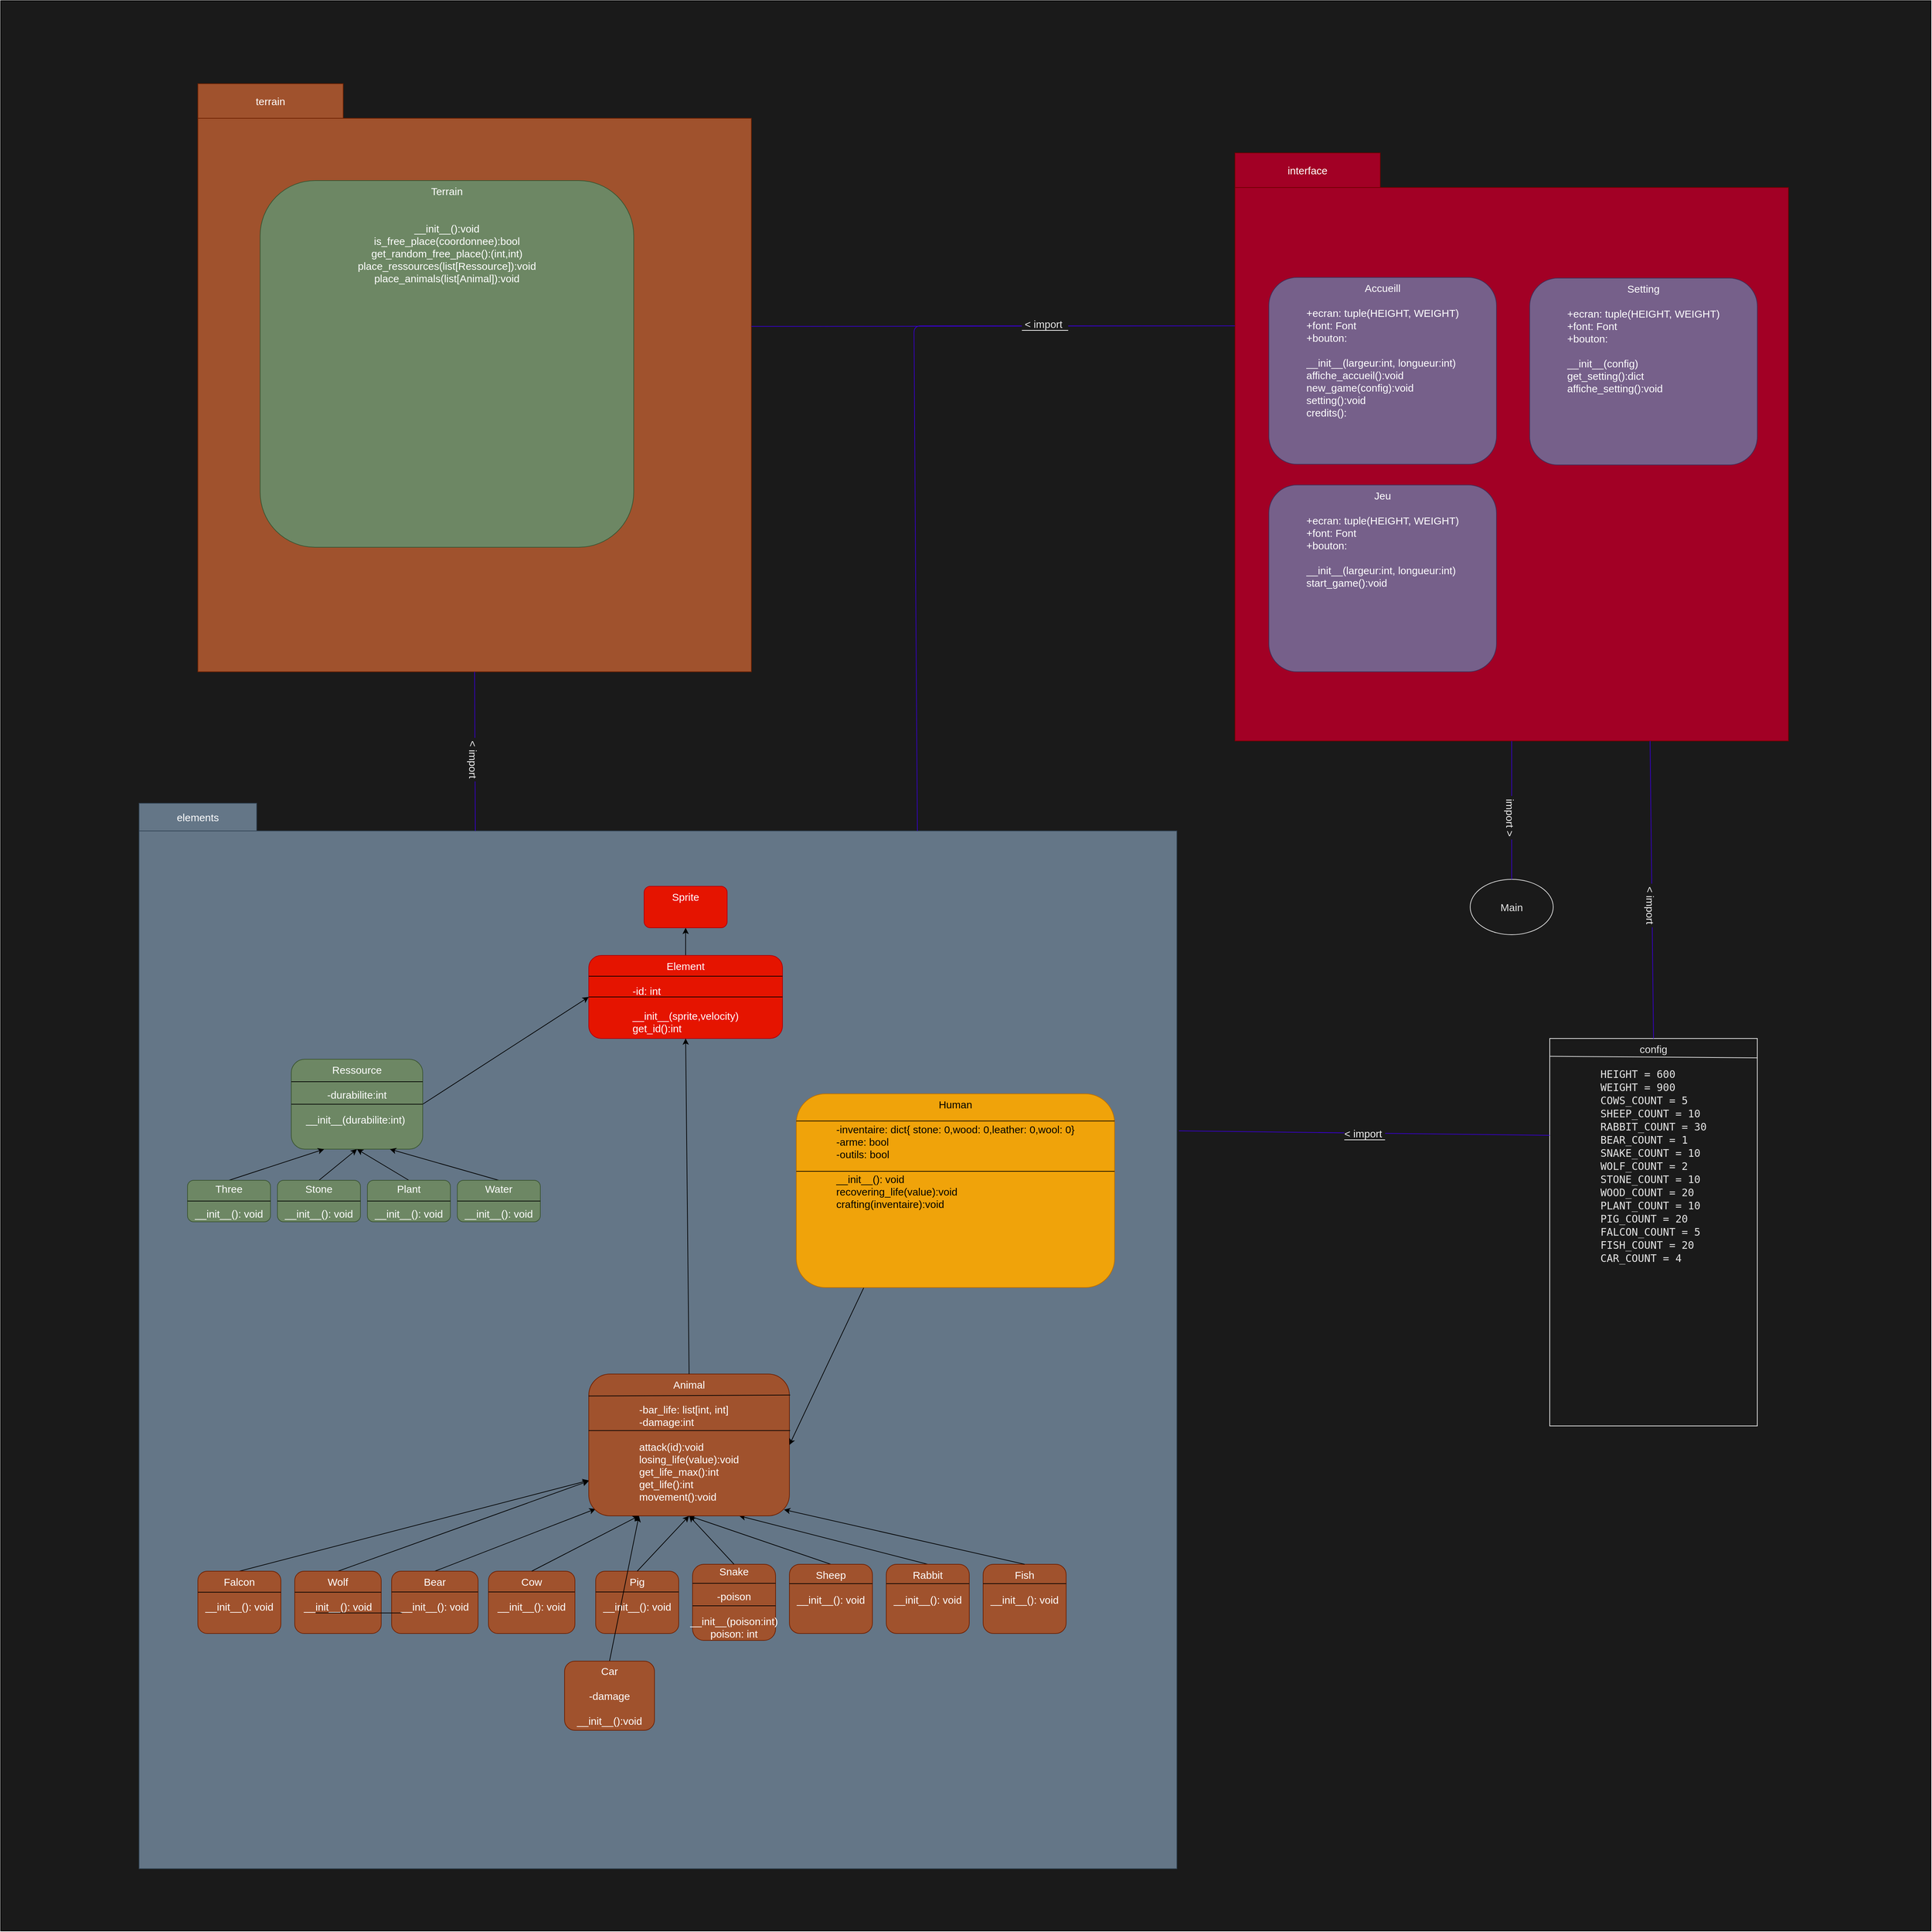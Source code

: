 <mxfile>
    <diagram id="VOS-tVAvLOS94y7pvhUZ" name="Page-1">
        <mxGraphModel dx="1926" dy="2055" grid="1" gridSize="10" guides="1" tooltips="1" connect="1" arrows="1" fold="1" page="1" pageScale="1" pageWidth="827" pageHeight="1169" math="0" shadow="0">
            <root>
                <mxCell id="0"/>
                <mxCell id="1" parent="0"/>
                <mxCell id="93" value="" style="whiteSpace=wrap;html=1;aspect=fixed;fillStyle=solid;fillColor=#1A1A1A;" parent="1" vertex="1">
                    <mxGeometry x="-590" y="-1120" width="2790" height="2790" as="geometry"/>
                </mxCell>
                <mxCell id="7" value="&lt;p style=&quot;line-height: 120%; font-size: 15px;&quot;&gt;&lt;br style=&quot;font-size: 15px;&quot;&gt;&lt;/p&gt;" style="whiteSpace=wrap;html=1;aspect=fixed;align=left;horizontal=1;verticalAlign=top;fontSize=15;fillColor=#647687;fontColor=#ffffff;strokeColor=#314354;" parent="1" vertex="1">
                    <mxGeometry x="-390" y="80" width="1500" height="1500" as="geometry"/>
                </mxCell>
                <mxCell id="37" style="edgeStyle=none;html=1;exitX=0.5;exitY=0;exitDx=0;exitDy=0;entryX=0.5;entryY=1;entryDx=0;entryDy=0;fontSize=15;" parent="1" source="3" target="36" edge="1">
                    <mxGeometry relative="1" as="geometry"/>
                </mxCell>
                <mxCell id="3" value="Element&lt;br style=&quot;font-size: 15px;&quot;&gt;&lt;br style=&quot;font-size: 15px;&quot;&gt;&lt;div style=&quot;text-align: left; font-size: 15px;&quot;&gt;&lt;span style=&quot;background-color: initial; font-size: 15px;&quot;&gt;-id: int&lt;/span&gt;&lt;/div&gt;&lt;div style=&quot;text-align: left; font-size: 15px;&quot;&gt;&lt;span style=&quot;background-color: initial; font-size: 15px;&quot;&gt;&lt;br style=&quot;font-size: 15px;&quot;&gt;&lt;/span&gt;&lt;/div&gt;&lt;div style=&quot;text-align: left; font-size: 15px;&quot;&gt;&lt;span style=&quot;background-color: initial; font-size: 15px;&quot;&gt;__init__(sprite,velocity)&lt;/span&gt;&lt;/div&gt;&lt;div style=&quot;text-align: left; font-size: 15px;&quot;&gt;&lt;span style=&quot;background-color: initial; font-size: 15px;&quot;&gt;get_id():int&lt;/span&gt;&lt;/div&gt;" style="rounded=1;whiteSpace=wrap;html=1;verticalAlign=top;fontSize=15;fillColor=#e51400;fontColor=#ffffff;strokeColor=#B20000;" parent="1" vertex="1">
                    <mxGeometry x="260" y="260" width="280" height="120" as="geometry"/>
                </mxCell>
                <mxCell id="24" style="edgeStyle=none;html=1;exitX=0.5;exitY=0;exitDx=0;exitDy=0;entryX=0;entryY=0.75;entryDx=0;entryDy=0;fontSize=15;" parent="1" source="21" target="5" edge="1">
                    <mxGeometry relative="1" as="geometry"/>
                </mxCell>
                <mxCell id="25" style="edgeStyle=none;html=1;exitX=0.5;exitY=0;exitDx=0;exitDy=0;fontSize=15;" parent="1" source="22" target="5" edge="1">
                    <mxGeometry relative="1" as="geometry"/>
                </mxCell>
                <mxCell id="26" style="edgeStyle=none;html=1;exitX=0.5;exitY=0;exitDx=0;exitDy=0;fontSize=15;entryX=0.034;entryY=0.951;entryDx=0;entryDy=0;entryPerimeter=0;" parent="1" source="23" target="5" edge="1">
                    <mxGeometry relative="1" as="geometry">
                        <mxPoint x="200" y="1040" as="targetPoint"/>
                    </mxGeometry>
                </mxCell>
                <mxCell id="28" style="edgeStyle=none;html=1;exitX=0.5;exitY=0;exitDx=0;exitDy=0;entryX=0.5;entryY=1;entryDx=0;entryDy=0;fontSize=15;" parent="1" source="18" target="5" edge="1">
                    <mxGeometry relative="1" as="geometry"/>
                </mxCell>
                <mxCell id="29" style="edgeStyle=none;html=1;exitX=0.5;exitY=0;exitDx=0;exitDy=0;entryX=0.75;entryY=1;entryDx=0;entryDy=0;fontSize=15;" parent="1" source="19" target="5" edge="1">
                    <mxGeometry relative="1" as="geometry"/>
                </mxCell>
                <mxCell id="5" value="Animal&lt;br style=&quot;font-size: 15px;&quot;&gt;&lt;br style=&quot;font-size: 15px;&quot;&gt;&lt;div style=&quot;text-align: left; font-size: 15px;&quot;&gt;&lt;span style=&quot;background-color: initial; font-size: 15px;&quot;&gt;-bar_life: list[int, int]&lt;/span&gt;&lt;/div&gt;&lt;div style=&quot;text-align: left; font-size: 15px;&quot;&gt;-damage:int&lt;/div&gt;&lt;div style=&quot;text-align: left; font-size: 15px;&quot;&gt;&lt;br style=&quot;font-size: 15px;&quot;&gt;&lt;/div&gt;&lt;div style=&quot;text-align: left; font-size: 15px;&quot;&gt;attack(id):void&lt;/div&gt;&lt;div style=&quot;text-align: left; font-size: 15px;&quot;&gt;losing_life(value):void&lt;br style=&quot;font-size: 15px;&quot;&gt;&lt;/div&gt;&lt;div style=&quot;text-align: left; font-size: 15px;&quot;&gt;&lt;div style=&quot;font-size: 15px;&quot;&gt;&lt;span style=&quot;background-color: initial; font-size: 15px;&quot;&gt;get_life_max():int&lt;/span&gt;&lt;/div&gt;&lt;div style=&quot;font-size: 15px;&quot;&gt;&lt;span style=&quot;background-color: initial; font-size: 15px;&quot;&gt;get_life():int&lt;/span&gt;&lt;/div&gt;&lt;div style=&quot;font-size: 15px;&quot;&gt;movement():void&lt;/div&gt;&lt;/div&gt;" style="rounded=1;whiteSpace=wrap;html=1;verticalAlign=top;align=center;fontSize=15;fillColor=#a0522d;fontColor=#ffffff;strokeColor=#6D1F00;" parent="1" vertex="1">
                    <mxGeometry x="260" y="865" width="290" height="205" as="geometry"/>
                </mxCell>
                <mxCell id="6" value="" style="endArrow=classic;html=1;entryX=0.5;entryY=1;entryDx=0;entryDy=0;exitX=0.5;exitY=0;exitDx=0;exitDy=0;fontSize=15;" parent="1" source="5" target="3" edge="1">
                    <mxGeometry width="50" height="50" relative="1" as="geometry">
                        <mxPoint x="270" y="530" as="sourcePoint"/>
                        <mxPoint x="220" y="580" as="targetPoint"/>
                    </mxGeometry>
                </mxCell>
                <mxCell id="8" value="Cow&lt;br style=&quot;font-size: 15px;&quot;&gt;&lt;br style=&quot;font-size: 15px;&quot;&gt;__init__(): void" style="rounded=1;whiteSpace=wrap;html=1;fontSize=15;fillColor=#a0522d;fontColor=#ffffff;strokeColor=#6D1F00;verticalAlign=top;" parent="1" vertex="1">
                    <mxGeometry x="115" y="1150" width="125" height="90" as="geometry"/>
                </mxCell>
                <mxCell id="9" value="" style="endArrow=classic;html=1;entryX=0.25;entryY=1;entryDx=0;entryDy=0;exitX=0.5;exitY=0;exitDx=0;exitDy=0;fontSize=15;" parent="1" source="8" target="5" edge="1">
                    <mxGeometry width="50" height="50" relative="1" as="geometry">
                        <mxPoint x="190.0" y="1140" as="sourcePoint"/>
                        <mxPoint x="820" y="1240" as="targetPoint"/>
                    </mxGeometry>
                </mxCell>
                <mxCell id="10" value="Pig&lt;br style=&quot;font-size: 15px;&quot;&gt;&lt;br style=&quot;font-size: 15px;&quot;&gt;__init__(): void" style="rounded=1;whiteSpace=wrap;html=1;fontSize=15;fillColor=#a0522d;fontColor=#ffffff;strokeColor=#6D1F00;verticalAlign=top;" parent="1" vertex="1">
                    <mxGeometry x="270" y="1150" width="120" height="90" as="geometry"/>
                </mxCell>
                <mxCell id="11" value="" style="endArrow=classic;html=1;entryX=0.5;entryY=1;entryDx=0;entryDy=0;exitX=0.5;exitY=0;exitDx=0;exitDy=0;fontSize=15;" parent="1" source="10" target="5" edge="1">
                    <mxGeometry width="50" height="50" relative="1" as="geometry">
                        <mxPoint x="510" y="1090" as="sourcePoint"/>
                        <mxPoint x="460" y="1140" as="targetPoint"/>
                    </mxGeometry>
                </mxCell>
                <mxCell id="12" value="Snake&lt;br style=&quot;font-size: 15px;&quot;&gt;&lt;br style=&quot;font-size: 15px;&quot;&gt;-poison&lt;br style=&quot;font-size: 15px;&quot;&gt;&lt;br style=&quot;font-size: 15px;&quot;&gt;__init__(poison:int)&lt;br style=&quot;font-size: 15px;&quot;&gt;poison: int" style="rounded=1;whiteSpace=wrap;html=1;fontSize=15;fillColor=#a0522d;fontColor=#ffffff;strokeColor=#6D1F00;" parent="1" vertex="1">
                    <mxGeometry x="410" y="1140" width="120" height="110" as="geometry"/>
                </mxCell>
                <mxCell id="13" value="" style="endArrow=classic;html=1;entryX=0.5;entryY=1;entryDx=0;entryDy=0;exitX=0.5;exitY=0;exitDx=0;exitDy=0;fontSize=15;" parent="1" source="12" target="5" edge="1">
                    <mxGeometry width="50" height="50" relative="1" as="geometry">
                        <mxPoint x="510" y="1090" as="sourcePoint"/>
                        <mxPoint x="460" y="1140" as="targetPoint"/>
                    </mxGeometry>
                </mxCell>
                <mxCell id="14" value="&lt;font color=&quot;#e6e6e6&quot; style=&quot;font-size: 15px;&quot;&gt;Main&lt;/font&gt;" style="ellipse;whiteSpace=wrap;html=1;fillStyle=solid;fillColor=#1A1A1A;fontSize=15;strokeColor=#E6E6E6;" parent="1" vertex="1">
                    <mxGeometry x="1534" y="150" width="120" height="80" as="geometry"/>
                </mxCell>
                <mxCell id="16" value="elements" style="rounded=0;whiteSpace=wrap;html=1;container=1;fontSize=15;fillColor=#647687;fontColor=#ffffff;strokeColor=#314354;" parent="1" vertex="1">
                    <mxGeometry x="-390" y="40" width="170" height="40" as="geometry">
                        <mxRectangle x="-390" y="40" width="100" height="30" as="alternateBounds"/>
                    </mxGeometry>
                </mxCell>
                <mxCell id="18" value="Sheep&lt;br style=&quot;font-size: 15px;&quot;&gt;&lt;br style=&quot;font-size: 15px;&quot;&gt;__init__(): void" style="rounded=1;whiteSpace=wrap;html=1;fontSize=15;fillColor=#a0522d;fontColor=#ffffff;strokeColor=#6D1F00;verticalAlign=top;" parent="1" vertex="1">
                    <mxGeometry x="550" y="1140" width="120" height="100" as="geometry"/>
                </mxCell>
                <mxCell id="19" value="Rabbit&lt;br style=&quot;font-size: 15px;&quot;&gt;&lt;br style=&quot;font-size: 15px;&quot;&gt;__init__(): void" style="rounded=1;whiteSpace=wrap;html=1;fontSize=15;fillColor=#a0522d;fontColor=#ffffff;strokeColor=#6D1F00;verticalAlign=top;" parent="1" vertex="1">
                    <mxGeometry x="690" y="1140" width="120" height="100" as="geometry"/>
                </mxCell>
                <mxCell id="20" value="Fish&lt;br style=&quot;font-size: 15px;&quot;&gt;&lt;br style=&quot;font-size: 15px;&quot;&gt;__init__(): void" style="rounded=1;whiteSpace=wrap;html=1;fontSize=15;fillColor=#a0522d;fontColor=#ffffff;strokeColor=#6D1F00;verticalAlign=top;" parent="1" vertex="1">
                    <mxGeometry x="830" y="1140" width="120" height="100" as="geometry"/>
                </mxCell>
                <mxCell id="21" value="Falcon&lt;br style=&quot;font-size: 15px;&quot;&gt;&lt;br style=&quot;font-size: 15px;&quot;&gt;__init__(): void" style="rounded=1;whiteSpace=wrap;html=1;verticalAlign=top;fontSize=15;fillColor=#a0522d;fontColor=#ffffff;strokeColor=#6D1F00;" parent="1" vertex="1">
                    <mxGeometry x="-305" y="1150" width="120" height="90" as="geometry"/>
                </mxCell>
                <mxCell id="22" value="Wolf&lt;br style=&quot;font-size: 15px;&quot;&gt;&lt;br style=&quot;font-size: 15px;&quot;&gt;__init__(): void" style="rounded=1;whiteSpace=wrap;html=1;verticalAlign=top;fontSize=15;fillColor=#a0522d;fontColor=#ffffff;strokeColor=#6D1F00;" parent="1" vertex="1">
                    <mxGeometry x="-165" y="1150" width="125" height="90" as="geometry"/>
                </mxCell>
                <mxCell id="23" value="Bear&lt;br style=&quot;font-size: 15px;&quot;&gt;&lt;br style=&quot;font-size: 15px;&quot;&gt;__init__(): void" style="rounded=1;whiteSpace=wrap;html=1;fontSize=15;fillColor=#a0522d;fontColor=#ffffff;strokeColor=#6D1F00;verticalAlign=top;" parent="1" vertex="1">
                    <mxGeometry x="-25" y="1150" width="125" height="90" as="geometry"/>
                </mxCell>
                <mxCell id="32" style="edgeStyle=none;html=1;exitX=0.5;exitY=0;exitDx=0;exitDy=0;entryX=1;entryY=0.5;entryDx=0;entryDy=0;fontSize=15;" parent="1" source="27" target="5" edge="1">
                    <mxGeometry relative="1" as="geometry"/>
                </mxCell>
                <mxCell id="27" value="Human&lt;br style=&quot;font-size: 15px;&quot;&gt;&lt;br style=&quot;font-size: 15px;&quot;&gt;&lt;div style=&quot;font-size: 15px;&quot;&gt;&lt;span style=&quot;background-color: initial; font-size: 15px;&quot;&gt;-inventaire: dict{ stone: 0,wood: 0,leather: 0,wool: 0}&lt;/span&gt;&lt;br style=&quot;font-size: 15px;&quot;&gt;&lt;/div&gt;&lt;div style=&quot;text-align: left; font-size: 15px;&quot;&gt;&lt;span style=&quot;background-color: initial; font-size: 15px;&quot;&gt;-arme: bool&lt;/span&gt;&lt;/div&gt;&lt;div style=&quot;text-align: left; font-size: 15px;&quot;&gt;&lt;span style=&quot;background-color: initial; font-size: 15px;&quot;&gt;-outils: bool&lt;/span&gt;&lt;/div&gt;&lt;div style=&quot;text-align: left; font-size: 15px;&quot;&gt;&lt;br style=&quot;font-size: 15px;&quot;&gt;&lt;/div&gt;&lt;div style=&quot;text-align: left; font-size: 15px;&quot;&gt;&lt;span style=&quot;background-color: initial; font-size: 15px;&quot;&gt;__init__(): void&lt;/span&gt;&lt;/div&gt;&lt;div style=&quot;text-align: left; font-size: 15px;&quot;&gt;recovering_life(value):void&lt;/div&gt;&lt;div style=&quot;text-align: left; font-size: 15px;&quot;&gt;&lt;span style=&quot;background-color: initial; font-size: 15px;&quot;&gt;crafting(inventaire):void&lt;/span&gt;&lt;/div&gt;&lt;div style=&quot;font-size: 15px;&quot;&gt;&lt;span style=&quot;background-color: initial; font-size: 15px;&quot;&gt;&lt;br style=&quot;font-size: 15px;&quot;&gt;&lt;/span&gt;&lt;/div&gt;" style="rounded=1;whiteSpace=wrap;html=1;verticalAlign=top;points=[[0,0,0,0,0],[0,0.14,0,0,0],[0,0.4,0,0,0],[0,0.75,0,0,0],[0,1,0,0,0],[0.25,0,0,0,0],[0.25,1,0,0,0],[0.5,0,0,0,0],[0.5,1,0,0,0],[0.75,0,0,0,0],[0.75,1,0,0,0],[1,0,0,0,0],[1,0.14,0,0,0],[1,0.4,0,0,0],[1,0.75,0,0,0],[1,1,0,0,0]];fontSize=15;align=center;fillColor=#f0a30a;strokeColor=#BD7000;fontColor=#000000;" parent="1" vertex="1">
                    <mxGeometry x="560" y="460" width="460" height="280" as="geometry"/>
                </mxCell>
                <mxCell id="30" value="" style="endArrow=classic;html=1;entryX=0.973;entryY=0.956;entryDx=0;entryDy=0;exitX=0.5;exitY=0;exitDx=0;exitDy=0;fontSize=15;entryPerimeter=0;" parent="1" source="20" target="5" edge="1">
                    <mxGeometry width="50" height="50" relative="1" as="geometry">
                        <mxPoint x="580" y="1090" as="sourcePoint"/>
                        <mxPoint x="530" y="1140" as="targetPoint"/>
                    </mxGeometry>
                </mxCell>
                <mxCell id="47" style="edgeStyle=none;html=1;exitX=1;exitY=0.5;exitDx=0;exitDy=0;entryX=0;entryY=0.5;entryDx=0;entryDy=0;fontSize=15;" parent="1" source="34" target="3" edge="1">
                    <mxGeometry relative="1" as="geometry">
                        <mxPoint x="255" y="410" as="targetPoint"/>
                    </mxGeometry>
                </mxCell>
                <mxCell id="34" value="Ressource&lt;br style=&quot;font-size: 15px;&quot;&gt;&lt;br style=&quot;font-size: 15px;&quot;&gt;-durabilite:int&lt;br style=&quot;font-size: 15px;&quot;&gt;&lt;br style=&quot;font-size: 15px;&quot;&gt;__init__(durabilite:int)&amp;nbsp;" style="rounded=1;whiteSpace=wrap;html=1;verticalAlign=top;fontSize=15;fillColor=#6d8764;fontColor=#ffffff;strokeColor=#3A5431;" parent="1" vertex="1">
                    <mxGeometry x="-170" y="410" width="190" height="130" as="geometry"/>
                </mxCell>
                <mxCell id="35" value="" style="endArrow=none;html=1;exitX=0.001;exitY=0.337;exitDx=0;exitDy=0;fontSize=15;entryX=1.001;entryY=0.337;entryDx=0;entryDy=0;entryPerimeter=0;exitPerimeter=0;" parent="1" source="21" target="21" edge="1">
                    <mxGeometry width="50" height="50" relative="1" as="geometry">
                        <mxPoint x="355" y="760" as="sourcePoint"/>
                        <mxPoint x="-180" y="1180" as="targetPoint"/>
                    </mxGeometry>
                </mxCell>
                <mxCell id="36" value="Sprite" style="rounded=1;whiteSpace=wrap;html=1;verticalAlign=top;fontSize=15;fillColor=#e51400;fontColor=#ffffff;strokeColor=#B20000;" parent="1" vertex="1">
                    <mxGeometry x="340" y="160" width="120" height="60" as="geometry"/>
                </mxCell>
                <mxCell id="39" style="edgeStyle=none;html=1;exitX=0.5;exitY=0;exitDx=0;exitDy=0;entryX=0.25;entryY=1;entryDx=0;entryDy=0;fontSize=15;" parent="1" source="38" target="34" edge="1">
                    <mxGeometry relative="1" as="geometry"/>
                </mxCell>
                <mxCell id="38" value="Three&lt;br style=&quot;font-size: 15px;&quot;&gt;&lt;br style=&quot;font-size: 15px;&quot;&gt;__init__(): void" style="rounded=1;whiteSpace=wrap;html=1;fontSize=15;fillColor=#6d8764;fontColor=#ffffff;strokeColor=#3A5431;" parent="1" vertex="1">
                    <mxGeometry x="-320" y="585" width="120" height="60" as="geometry"/>
                </mxCell>
                <mxCell id="44" style="edgeStyle=none;html=1;exitX=0.5;exitY=0;exitDx=0;exitDy=0;entryX=0.5;entryY=1;entryDx=0;entryDy=0;fontSize=15;" parent="1" source="40" target="34" edge="1">
                    <mxGeometry relative="1" as="geometry"/>
                </mxCell>
                <mxCell id="40" value="Stone&lt;br style=&quot;font-size: 15px;&quot;&gt;&lt;br style=&quot;font-size: 15px;&quot;&gt;__init__(): void" style="rounded=1;whiteSpace=wrap;html=1;fontSize=15;fillColor=#6d8764;fontColor=#ffffff;strokeColor=#3A5431;" parent="1" vertex="1">
                    <mxGeometry x="-190" y="585" width="120" height="60" as="geometry"/>
                </mxCell>
                <mxCell id="45" style="edgeStyle=none;html=1;exitX=0.5;exitY=0;exitDx=0;exitDy=0;entryX=0.5;entryY=1;entryDx=0;entryDy=0;fontSize=15;" parent="1" source="41" target="34" edge="1">
                    <mxGeometry relative="1" as="geometry"/>
                </mxCell>
                <mxCell id="41" value="Plant&lt;br style=&quot;font-size: 15px;&quot;&gt;&lt;br style=&quot;font-size: 15px;&quot;&gt;__init__(): void" style="rounded=1;whiteSpace=wrap;html=1;fontSize=15;fillColor=#6d8764;fontColor=#ffffff;strokeColor=#3A5431;" parent="1" vertex="1">
                    <mxGeometry x="-60" y="585" width="120" height="60" as="geometry"/>
                </mxCell>
                <mxCell id="46" style="edgeStyle=none;html=1;exitX=0.5;exitY=0;exitDx=0;exitDy=0;entryX=0.75;entryY=1;entryDx=0;entryDy=0;fontSize=15;" parent="1" source="42" target="34" edge="1">
                    <mxGeometry relative="1" as="geometry"/>
                </mxCell>
                <mxCell id="42" value="Water&lt;br style=&quot;font-size: 15px;&quot;&gt;&lt;br style=&quot;font-size: 15px;&quot;&gt;__init__(): void" style="rounded=1;whiteSpace=wrap;html=1;fontSize=15;fillColor=#6d8764;fontColor=#ffffff;strokeColor=#3A5431;" parent="1" vertex="1">
                    <mxGeometry x="70" y="585" width="120" height="60" as="geometry"/>
                </mxCell>
                <mxCell id="48" value="" style="endArrow=none;html=1;entryX=0;entryY=0.5;entryDx=0;entryDy=0;exitX=1;exitY=0.5;exitDx=0;exitDy=0;fontSize=15;" parent="1" source="38" target="38" edge="1">
                    <mxGeometry width="50" height="50" relative="1" as="geometry">
                        <mxPoint x="-60" y="605" as="sourcePoint"/>
                        <mxPoint x="-10" y="555" as="targetPoint"/>
                    </mxGeometry>
                </mxCell>
                <mxCell id="49" value="" style="endArrow=none;html=1;entryX=0;entryY=0.5;entryDx=0;entryDy=0;exitX=1;exitY=0.5;exitDx=0;exitDy=0;fontSize=15;" parent="1" source="40" target="40" edge="1">
                    <mxGeometry width="50" height="50" relative="1" as="geometry">
                        <mxPoint x="-60" y="605" as="sourcePoint"/>
                        <mxPoint x="-10" y="555" as="targetPoint"/>
                    </mxGeometry>
                </mxCell>
                <mxCell id="50" value="" style="endArrow=none;html=1;exitX=1;exitY=0.5;exitDx=0;exitDy=0;entryX=0;entryY=0.5;entryDx=0;entryDy=0;fontSize=15;" parent="1" source="41" target="41" edge="1">
                    <mxGeometry width="50" height="50" relative="1" as="geometry">
                        <mxPoint x="-60" y="605" as="sourcePoint"/>
                        <mxPoint x="-10" y="555" as="targetPoint"/>
                    </mxGeometry>
                </mxCell>
                <mxCell id="51" value="" style="endArrow=none;html=1;entryX=0;entryY=0.5;entryDx=0;entryDy=0;exitX=1;exitY=0.5;exitDx=0;exitDy=0;fontSize=15;" parent="1" source="42" target="42" edge="1">
                    <mxGeometry width="50" height="50" relative="1" as="geometry">
                        <mxPoint x="-60" y="605" as="sourcePoint"/>
                        <mxPoint x="-10" y="555" as="targetPoint"/>
                    </mxGeometry>
                </mxCell>
                <mxCell id="52" value="" style="endArrow=none;html=1;entryX=0;entryY=0.25;entryDx=0;entryDy=0;exitX=1;exitY=0.25;exitDx=0;exitDy=0;verticalAlign=top;fontSize=15;" parent="1" source="34" target="34" edge="1">
                    <mxGeometry width="50" height="50" relative="1" as="geometry">
                        <mxPoint x="35" y="655" as="sourcePoint"/>
                        <mxPoint x="85" y="605" as="targetPoint"/>
                    </mxGeometry>
                </mxCell>
                <mxCell id="54" value="" style="endArrow=none;html=1;entryX=0;entryY=0.5;entryDx=0;entryDy=0;exitX=1;exitY=0.5;exitDx=0;exitDy=0;fontSize=15;" parent="1" source="34" target="34" edge="1">
                    <mxGeometry width="50" height="50" relative="1" as="geometry">
                        <mxPoint x="45" y="655" as="sourcePoint"/>
                        <mxPoint x="95" y="605" as="targetPoint"/>
                    </mxGeometry>
                </mxCell>
                <mxCell id="56" value="" style="endArrow=none;html=1;exitX=0;exitY=0.25;exitDx=0;exitDy=0;entryX=1;entryY=0.25;entryDx=0;entryDy=0;fontSize=15;" parent="1" source="12" target="12" edge="1">
                    <mxGeometry width="50" height="50" relative="1" as="geometry">
                        <mxPoint x="550" y="1000" as="sourcePoint"/>
                        <mxPoint x="600" y="950" as="targetPoint"/>
                    </mxGeometry>
                </mxCell>
                <mxCell id="57" value="" style="endArrow=none;html=1;exitX=-0.001;exitY=0.155;exitDx=0;exitDy=0;entryX=1.004;entryY=0.148;entryDx=0;entryDy=0;fontSize=15;exitPerimeter=0;entryPerimeter=0;" parent="1" source="5" target="5" edge="1">
                    <mxGeometry width="50" height="50" relative="1" as="geometry">
                        <mxPoint x="550" y="1000" as="sourcePoint"/>
                        <mxPoint x="600" y="950" as="targetPoint"/>
                    </mxGeometry>
                </mxCell>
                <mxCell id="58" value="" style="endArrow=none;html=1;entryX=0;entryY=0.25;entryDx=0;entryDy=0;exitX=1;exitY=0.25;exitDx=0;exitDy=0;fontSize=15;" parent="1" source="3" target="3" edge="1">
                    <mxGeometry width="50" height="50" relative="1" as="geometry">
                        <mxPoint x="470" y="370" as="sourcePoint"/>
                        <mxPoint x="520" y="320" as="targetPoint"/>
                    </mxGeometry>
                </mxCell>
                <mxCell id="59" value="" style="endArrow=none;html=1;exitX=0;exitY=0.14;exitDx=0;exitDy=0;entryX=1;entryY=0.14;entryDx=0;entryDy=0;entryPerimeter=0;exitPerimeter=0;fontSize=15;" parent="1" source="27" target="27" edge="1">
                    <mxGeometry width="50" height="50" relative="1" as="geometry">
                        <mxPoint x="1130" y="870" as="sourcePoint"/>
                        <mxPoint x="1180" y="820" as="targetPoint"/>
                    </mxGeometry>
                </mxCell>
                <mxCell id="60" value="" style="endArrow=none;html=1;entryX=1;entryY=0.4;entryDx=0;entryDy=0;exitX=0;exitY=0.4;exitDx=0;exitDy=0;entryPerimeter=0;exitPerimeter=0;fontSize=15;" parent="1" source="27" target="27" edge="1">
                    <mxGeometry width="50" height="50" relative="1" as="geometry">
                        <mxPoint x="1130" y="870" as="sourcePoint"/>
                        <mxPoint x="1180" y="820" as="targetPoint"/>
                    </mxGeometry>
                </mxCell>
                <mxCell id="61" value="" style="endArrow=none;html=1;entryX=-0.001;entryY=0.399;entryDx=0;entryDy=0;exitX=1.004;exitY=0.399;exitDx=0;exitDy=0;fontSize=15;entryPerimeter=0;exitPerimeter=0;" parent="1" source="5" target="5" edge="1">
                    <mxGeometry width="50" height="50" relative="1" as="geometry">
                        <mxPoint x="440" y="1110" as="sourcePoint"/>
                        <mxPoint x="490" y="1060" as="targetPoint"/>
                    </mxGeometry>
                </mxCell>
                <mxCell id="65" value="" style="whiteSpace=wrap;html=1;aspect=fixed;fontSize=15;fillColor=#a0522d;fontColor=#ffffff;strokeColor=#6D1F00;" parent="1" vertex="1">
                    <mxGeometry x="-305" y="-950" width="800" height="800" as="geometry"/>
                </mxCell>
                <mxCell id="66" value="terrain" style="rounded=0;whiteSpace=wrap;html=1;fontSize=15;fillColor=#a0522d;fontColor=#ffffff;strokeColor=#6D1F00;" parent="1" vertex="1">
                    <mxGeometry x="-305" y="-1000" width="210" height="50" as="geometry"/>
                </mxCell>
                <mxCell id="67" value="Terrain&lt;br style=&quot;font-size: 15px;&quot;&gt;&lt;br style=&quot;font-size: 15px;&quot;&gt;&lt;br style=&quot;font-size: 15px;&quot;&gt;__init__():void&lt;br style=&quot;font-size: 15px;&quot;&gt;is_free_place(coordonnee):bool&lt;br style=&quot;font-size: 15px;&quot;&gt;get_random_free_place():(int,int)&lt;br style=&quot;font-size: 15px;&quot;&gt;place_ressources(list[Ressource]):void&lt;br style=&quot;font-size: 15px;&quot;&gt;place_animals(list[Animal]):void&lt;br style=&quot;font-size: 15px;&quot;&gt;" style="rounded=1;whiteSpace=wrap;html=1;verticalAlign=top;fontSize=15;fillColor=#6d8764;fontColor=#ffffff;strokeColor=#3A5431;" parent="1" vertex="1">
                    <mxGeometry x="-215" y="-860" width="540" height="530" as="geometry"/>
                </mxCell>
                <mxCell id="82" style="edgeStyle=none;html=1;exitX=0.5;exitY=0;exitDx=0;exitDy=0;entryX=0.25;entryY=1;entryDx=0;entryDy=0;fontSize=15;" parent="1" source="68" target="5" edge="1">
                    <mxGeometry relative="1" as="geometry"/>
                </mxCell>
                <mxCell id="68" value="Car&lt;br style=&quot;font-size: 15px;&quot;&gt;&lt;br style=&quot;font-size: 15px;&quot;&gt;-damage&lt;br style=&quot;font-size: 15px;&quot;&gt;&lt;br style=&quot;font-size: 15px;&quot;&gt;__init__():void" style="rounded=1;whiteSpace=wrap;html=1;fontSize=15;fillColor=#a0522d;fontColor=#ffffff;strokeColor=#6D1F00;" parent="1" vertex="1">
                    <mxGeometry x="225" y="1280" width="130" height="100" as="geometry"/>
                </mxCell>
                <mxCell id="69" value="" style="whiteSpace=wrap;html=1;aspect=fixed;fontSize=15;fillColor=#a20025;fontColor=#ffffff;strokeColor=#6F0000;" parent="1" vertex="1">
                    <mxGeometry x="1194" y="-850" width="800" height="800" as="geometry"/>
                </mxCell>
                <mxCell id="70" value="interface" style="rounded=0;whiteSpace=wrap;html=1;fontSize=15;fillColor=#a20025;fontColor=#ffffff;strokeColor=#6F0000;" parent="1" vertex="1">
                    <mxGeometry x="1194" y="-900" width="210" height="50" as="geometry"/>
                </mxCell>
                <mxCell id="71" value="Accueill&lt;br style=&quot;font-size: 15px;&quot;&gt;&lt;br style=&quot;font-size: 15px;&quot;&gt;&lt;div style=&quot;text-align: left; font-size: 15px;&quot;&gt;&lt;span style=&quot;background-color: initial; font-size: 15px;&quot;&gt;+ecran: tuple(HEIGHT, WEIGHT)&lt;/span&gt;&lt;/div&gt;&lt;div style=&quot;text-align: left; font-size: 15px;&quot;&gt;&lt;span style=&quot;background-color: initial; font-size: 15px;&quot;&gt;+font: Font&lt;/span&gt;&lt;/div&gt;&lt;div style=&quot;text-align: left; font-size: 15px;&quot;&gt;&lt;span style=&quot;background-color: initial; font-size: 15px;&quot;&gt;+bouton:&lt;/span&gt;&lt;/div&gt;&lt;div style=&quot;text-align: left; font-size: 15px;&quot;&gt;&lt;br style=&quot;font-size: 15px;&quot;&gt;&lt;/div&gt;&lt;div style=&quot;text-align: left; font-size: 15px;&quot;&gt;&lt;span style=&quot;background-color: initial; font-size: 15px;&quot;&gt;__init__(largeur:int, longueur:int)&lt;/span&gt;&lt;/div&gt;&lt;div style=&quot;text-align: left; font-size: 15px;&quot;&gt;&lt;span style=&quot;background-color: initial; font-size: 15px;&quot;&gt;affiche_accueil():void&lt;/span&gt;&lt;/div&gt;&lt;div style=&quot;text-align: left; font-size: 15px;&quot;&gt;&lt;span style=&quot;background-color: initial; font-size: 15px;&quot;&gt;new_game(config):void&lt;/span&gt;&lt;/div&gt;&lt;div style=&quot;text-align: left; font-size: 15px;&quot;&gt;&lt;span style=&quot;background-color: initial; font-size: 15px;&quot;&gt;setting():void&lt;/span&gt;&lt;/div&gt;&lt;div style=&quot;text-align: left; font-size: 15px;&quot;&gt;&lt;span style=&quot;background-color: initial; font-size: 15px;&quot;&gt;credits():&lt;/span&gt;&lt;/div&gt;&lt;div style=&quot;text-align: left; font-size: 15px;&quot;&gt;&lt;br style=&quot;font-size: 15px;&quot;&gt;&lt;/div&gt;" style="rounded=1;whiteSpace=wrap;html=1;verticalAlign=top;fontSize=15;fillColor=#76608a;fontColor=#ffffff;strokeColor=#432D57;" parent="1" vertex="1">
                    <mxGeometry x="1243" y="-720" width="329" height="270" as="geometry"/>
                </mxCell>
                <mxCell id="72" value="&lt;div style=&quot;&quot;&gt;&lt;span style=&quot;color: rgb(230, 230, 230); background-color: initial;&quot;&gt;config&lt;/span&gt;&lt;/div&gt;&lt;font color=&quot;#e6e6e6&quot;&gt;&lt;div style=&quot;&quot;&gt;&lt;br&gt;&lt;/div&gt;&lt;/font&gt;&lt;div style=&quot;font-family: &amp;quot;Droid Sans Mono&amp;quot;, &amp;quot;monospace&amp;quot;, monospace; font-size: 15px; line-height: 19px;&quot;&gt;&lt;div style=&quot;text-align: left; font-size: 15px;&quot;&gt;&lt;font color=&quot;#e6e6e6&quot;&gt;HEIGHT = 600&lt;/font&gt;&lt;/div&gt;&lt;div style=&quot;text-align: left; font-size: 15px;&quot;&gt;&lt;font color=&quot;#e6e6e6&quot;&gt;WEIGHT = 900&lt;/font&gt;&lt;/div&gt;&lt;div style=&quot;text-align: left; font-size: 15px;&quot;&gt;&lt;span style=&quot;color: rgb(230, 230, 230); background-color: initial;&quot;&gt;COWS_COUNT = 5&lt;/span&gt;&lt;br&gt;&lt;/div&gt;&lt;div style=&quot;text-align: left; font-size: 15px;&quot;&gt;&lt;font color=&quot;#e6e6e6&quot;&gt;SHEEP_COUNT = 10&lt;/font&gt;&lt;/div&gt;&lt;div style=&quot;text-align: left; font-size: 15px;&quot;&gt;&lt;font color=&quot;#e6e6e6&quot;&gt;RABBIT_COUNT = 30&lt;/font&gt;&lt;/div&gt;&lt;div style=&quot;text-align: left; font-size: 15px;&quot;&gt;&lt;font color=&quot;#e6e6e6&quot;&gt;BEAR_COUNT = 1&lt;/font&gt;&lt;/div&gt;&lt;div style=&quot;text-align: left; font-size: 15px;&quot;&gt;&lt;font color=&quot;#e6e6e6&quot;&gt;SNAKE_COUNT = 10&lt;/font&gt;&lt;/div&gt;&lt;div style=&quot;text-align: left; font-size: 15px;&quot;&gt;&lt;font color=&quot;#e6e6e6&quot;&gt;WOLF_COUNT = 2&lt;/font&gt;&lt;/div&gt;&lt;div style=&quot;text-align: left; font-size: 15px;&quot;&gt;&lt;font color=&quot;#e6e6e6&quot;&gt;STONE_COUNT = 10&lt;/font&gt;&lt;/div&gt;&lt;div style=&quot;font-size: 15px;&quot;&gt;&lt;div style=&quot;text-align: left; font-size: 15px;&quot;&gt;&lt;font color=&quot;#e6e6e6&quot;&gt;WOOD_COUNT = 20&lt;/font&gt;&lt;/div&gt;&lt;div style=&quot;text-align: left; font-size: 15px;&quot;&gt;&lt;font color=&quot;#e6e6e6&quot;&gt;PLANT_COUNT = 10&lt;/font&gt;&lt;/div&gt;&lt;div style=&quot;font-size: 15px;&quot;&gt;&lt;div style=&quot;text-align: left; font-size: 15px;&quot;&gt;&lt;font color=&quot;#e6e6e6&quot;&gt;PIG_COUNT = 20&lt;/font&gt;&lt;/div&gt;&lt;div style=&quot;text-align: left; font-size: 15px;&quot;&gt;&lt;font color=&quot;#e6e6e6&quot;&gt;FALCON_COUNT = 5&lt;/font&gt;&lt;/div&gt;&lt;/div&gt;&lt;div style=&quot;font-size: 15px;&quot;&gt;&lt;div style=&quot;text-align: left; font-size: 15px;&quot;&gt;&lt;font color=&quot;#e6e6e6&quot;&gt;FISH_COUNT = 20&lt;/font&gt;&lt;/div&gt;&lt;div style=&quot;text-align: left; font-size: 15px;&quot;&gt;&lt;span style=&quot;color: rgb(230, 230, 230);&quot;&gt;CAR_COUNT = 4&lt;/span&gt;&lt;font color=&quot;#e6e6e6&quot;&gt;&lt;br&gt;&lt;/font&gt;&lt;/div&gt;&lt;/div&gt;&lt;/div&gt;&lt;/div&gt;" style="rounded=0;whiteSpace=wrap;html=1;verticalAlign=top;fontSize=15;fillStyle=solid;fillColor=#1A1A1A;strokeColor=#F0F0F0;" parent="1" vertex="1">
                    <mxGeometry x="1649" y="380" width="300" height="560" as="geometry"/>
                </mxCell>
                <mxCell id="73" value="" style="endArrow=none;html=1;fontColor=#F0F0F0;entryX=0.998;entryY=0.05;entryDx=0;entryDy=0;entryPerimeter=0;exitX=0.002;exitY=0.046;exitDx=0;exitDy=0;exitPerimeter=0;fontSize=15;strokeColor=#E6E6E6;" parent="1" source="72" target="72" edge="1">
                    <mxGeometry width="50" height="50" relative="1" as="geometry">
                        <mxPoint x="1950" y="460" as="sourcePoint"/>
                        <mxPoint x="2000" y="410" as="targetPoint"/>
                    </mxGeometry>
                </mxCell>
                <mxCell id="77" value="" style="endArrow=none;html=1;fontColor=#F0F0F0;entryX=0.5;entryY=1;entryDx=0;entryDy=0;exitX=0.5;exitY=0;exitDx=0;exitDy=0;fillColor=#6a00ff;strokeColor=#3700CC;fontSize=15;" parent="1" source="14" target="69" edge="1">
                    <mxGeometry width="50" height="50" relative="1" as="geometry">
                        <mxPoint x="1010" y="190" as="sourcePoint"/>
                        <mxPoint x="1060" y="140" as="targetPoint"/>
                    </mxGeometry>
                </mxCell>
                <mxCell id="78" value="&amp;nbsp;import &amp;gt;&amp;nbsp;" style="edgeLabel;html=1;align=center;verticalAlign=middle;resizable=0;points=[];fontColor=#F0F0F0;rotation=90;fontSize=15;labelBackgroundColor=#1A1A1A;" parent="77" vertex="1" connectable="0">
                    <mxGeometry x="-0.101" y="2" relative="1" as="geometry">
                        <mxPoint as="offset"/>
                    </mxGeometry>
                </mxCell>
                <mxCell id="79" value="" style="endArrow=none;html=1;fontColor=#F0F0F0;exitX=1;exitY=0.376;exitDx=0;exitDy=0;exitPerimeter=0;entryX=0;entryY=0.25;entryDx=0;entryDy=0;fillColor=#6a00ff;strokeColor=#3700CC;fontSize=15;" parent="1" source="65" target="69" edge="1">
                    <mxGeometry width="50" height="50" relative="1" as="geometry">
                        <mxPoint x="1420" y="450" as="sourcePoint"/>
                        <mxPoint x="1330" y="-1095" as="targetPoint"/>
                    </mxGeometry>
                </mxCell>
                <mxCell id="83" value="" style="endArrow=none;html=1;exitX=0.75;exitY=0;exitDx=0;exitDy=0;entryX=0;entryY=0.25;entryDx=0;entryDy=0;fillColor=#6a00ff;strokeColor=#3700CC;fontSize=15;" parent="1" source="7" target="69" edge="1">
                    <mxGeometry width="50" height="50" relative="1" as="geometry">
                        <mxPoint x="840" y="-320" as="sourcePoint"/>
                        <mxPoint x="360" y="-630" as="targetPoint"/>
                        <Array as="points">
                            <mxPoint x="730" y="-650"/>
                        </Array>
                    </mxGeometry>
                </mxCell>
                <mxCell id="86" value="&lt;span style=&quot;background-color: rgb(26, 26, 26);&quot;&gt;&lt;font color=&quot;#e6e6e6&quot;&gt;&amp;nbsp;&amp;lt; import&amp;nbsp;&amp;nbsp;&lt;/font&gt;&lt;/span&gt;" style="edgeLabel;html=1;align=center;verticalAlign=middle;resizable=0;points=[];fontSize=15;labelBorderColor=none;" parent="83" vertex="1" connectable="0">
                    <mxGeometry x="0.538" y="3" relative="1" as="geometry">
                        <mxPoint x="1" as="offset"/>
                    </mxGeometry>
                </mxCell>
                <mxCell id="88" value="Setting&lt;br style=&quot;font-size: 15px;&quot;&gt;&lt;br style=&quot;font-size: 15px;&quot;&gt;&lt;div style=&quot;text-align: left; font-size: 15px;&quot;&gt;&lt;span style=&quot;background-color: initial; font-size: 15px;&quot;&gt;+ecran: tuple&lt;/span&gt;&lt;span style=&quot;background-color: initial;&quot;&gt;(HEIGHT, WEIGHT)&lt;/span&gt;&lt;/div&gt;&lt;div style=&quot;text-align: left; font-size: 15px;&quot;&gt;&lt;span style=&quot;background-color: initial; font-size: 15px;&quot;&gt;+font: Font&lt;/span&gt;&lt;/div&gt;&lt;div style=&quot;text-align: left; font-size: 15px;&quot;&gt;&lt;span style=&quot;background-color: initial; font-size: 15px;&quot;&gt;+bouton:&lt;/span&gt;&lt;/div&gt;&lt;div style=&quot;text-align: left; font-size: 15px;&quot;&gt;&lt;br style=&quot;font-size: 15px;&quot;&gt;&lt;/div&gt;&lt;div style=&quot;text-align: left; font-size: 15px;&quot;&gt;&lt;span style=&quot;background-color: initial; font-size: 15px;&quot;&gt;__init__(config)&lt;/span&gt;&lt;/div&gt;&lt;div style=&quot;text-align: left; font-size: 15px;&quot;&gt;&lt;span style=&quot;background-color: initial; font-size: 15px;&quot;&gt;get_setting():dict&lt;/span&gt;&lt;/div&gt;&lt;div style=&quot;text-align: left; font-size: 15px;&quot;&gt;affiche_setting():void&lt;/div&gt;&lt;div style=&quot;text-align: left; font-size: 15px;&quot;&gt;&lt;br style=&quot;font-size: 15px;&quot;&gt;&lt;/div&gt;" style="rounded=1;whiteSpace=wrap;html=1;verticalAlign=top;fontSize=15;fillColor=#76608a;fontColor=#ffffff;strokeColor=#432D57;" parent="1" vertex="1">
                    <mxGeometry x="1620" y="-719" width="329" height="270" as="geometry"/>
                </mxCell>
                <mxCell id="89" value="Jeu&lt;br style=&quot;font-size: 15px;&quot;&gt;&lt;br style=&quot;font-size: 15px;&quot;&gt;&lt;div style=&quot;text-align: left; font-size: 15px;&quot;&gt;&lt;span style=&quot;background-color: initial; font-size: 15px;&quot;&gt;+ecran: tuple&lt;/span&gt;&lt;span style=&quot;background-color: initial;&quot;&gt;(HEIGHT, WEIGHT)&lt;/span&gt;&lt;/div&gt;&lt;div style=&quot;text-align: left; font-size: 15px;&quot;&gt;&lt;span style=&quot;background-color: initial; font-size: 15px;&quot;&gt;+font: Font&lt;/span&gt;&lt;/div&gt;&lt;div style=&quot;text-align: left; font-size: 15px;&quot;&gt;&lt;span style=&quot;background-color: initial; font-size: 15px;&quot;&gt;+bouton:&lt;/span&gt;&lt;/div&gt;&lt;div style=&quot;text-align: left; font-size: 15px;&quot;&gt;&lt;br style=&quot;font-size: 15px;&quot;&gt;&lt;/div&gt;&lt;div style=&quot;text-align: left; font-size: 15px;&quot;&gt;&lt;span style=&quot;background-color: initial; font-size: 15px;&quot;&gt;__init__(largeur:int, longueur:int)&lt;/span&gt;&lt;/div&gt;&lt;div style=&quot;text-align: left; font-size: 15px;&quot;&gt;&lt;span style=&quot;background-color: initial; font-size: 15px;&quot;&gt;start_game():void&lt;/span&gt;&lt;/div&gt;&lt;div style=&quot;text-align: left; font-size: 15px;&quot;&gt;&lt;br style=&quot;font-size: 15px;&quot;&gt;&lt;/div&gt;" style="rounded=1;whiteSpace=wrap;html=1;verticalAlign=top;fontSize=15;fillColor=#76608a;fontColor=#ffffff;strokeColor=#432D57;" parent="1" vertex="1">
                    <mxGeometry x="1243" y="-420" width="329" height="270" as="geometry"/>
                </mxCell>
                <mxCell id="90" value="&lt;span style=&quot;background-color: rgb(26, 26, 26);&quot;&gt;&amp;lt; import&amp;nbsp;&lt;/span&gt;" style="endArrow=none;html=1;fontColor=#F0F0F0;entryX=0;entryY=0.25;entryDx=0;entryDy=0;exitX=1.002;exitY=0.289;exitDx=0;exitDy=0;fillColor=#6a00ff;strokeColor=#3700CC;exitPerimeter=0;fontSize=15;" parent="1" source="7" target="72" edge="1">
                    <mxGeometry width="50" height="50" relative="1" as="geometry">
                        <mxPoint x="1450" y="280.0" as="sourcePoint"/>
                        <mxPoint x="1455" y="710.0" as="targetPoint"/>
                    </mxGeometry>
                </mxCell>
                <mxCell id="91" value="" style="endArrow=none;html=1;fontColor=#F0F0F0;entryX=0.5;entryY=1;entryDx=0;entryDy=0;exitX=0.324;exitY=0;exitDx=0;exitDy=0;fillColor=#6a00ff;strokeColor=#3700CC;exitPerimeter=0;fontSize=15;" parent="1" source="7" target="65" edge="1">
                    <mxGeometry width="50" height="50" relative="1" as="geometry">
                        <mxPoint x="129.17" y="110" as="sourcePoint"/>
                        <mxPoint x="129.17" y="-90.0" as="targetPoint"/>
                    </mxGeometry>
                </mxCell>
                <mxCell id="92" value="&lt;span style=&quot;&quot;&gt;&amp;nbsp;&amp;lt; import&amp;nbsp;&lt;/span&gt;" style="edgeLabel;html=1;align=center;verticalAlign=middle;resizable=0;points=[];fontColor=#F0F0F0;rotation=90;fontSize=15;labelBackgroundColor=#1A1A1A;" parent="91" vertex="1" connectable="0">
                    <mxGeometry x="-0.101" y="2" relative="1" as="geometry">
                        <mxPoint as="offset"/>
                    </mxGeometry>
                </mxCell>
                <mxCell id="94" value="" style="endArrow=none;html=1;fontColor=#F0F0F0;entryX=0.75;entryY=1;entryDx=0;entryDy=0;exitX=0.5;exitY=0;exitDx=0;exitDy=0;fillColor=#6a00ff;strokeColor=#3700CC;fontSize=15;" edge="1" parent="1" source="72" target="69">
                    <mxGeometry width="50" height="50" relative="1" as="geometry">
                        <mxPoint x="1810" y="260" as="sourcePoint"/>
                        <mxPoint x="1810" y="60" as="targetPoint"/>
                    </mxGeometry>
                </mxCell>
                <mxCell id="95" value="&amp;nbsp;&amp;lt; import&amp;nbsp;" style="edgeLabel;html=1;align=center;verticalAlign=middle;resizable=0;points=[];fontColor=#F0F0F0;rotation=90;fontSize=15;labelBackgroundColor=#1A1A1A;" vertex="1" connectable="0" parent="94">
                    <mxGeometry x="-0.101" y="2" relative="1" as="geometry">
                        <mxPoint as="offset"/>
                    </mxGeometry>
                </mxCell>
                <mxCell id="96" value="" style="endArrow=none;html=1;entryX=0;entryY=0.5;entryDx=0;entryDy=0;exitX=1;exitY=0.5;exitDx=0;exitDy=0;fontSize=15;" edge="1" parent="1" source="3" target="3">
                    <mxGeometry width="50" height="50" relative="1" as="geometry">
                        <mxPoint x="550" y="300" as="sourcePoint"/>
                        <mxPoint x="270" y="300" as="targetPoint"/>
                    </mxGeometry>
                </mxCell>
                <mxCell id="97" value="" style="endArrow=none;html=1;exitX=0;exitY=0.25;exitDx=0;exitDy=0;entryX=1;entryY=0.25;entryDx=0;entryDy=0;fontSize=15;" edge="1" parent="1">
                    <mxGeometry width="50" height="50" relative="1" as="geometry">
                        <mxPoint x="410" y="1200" as="sourcePoint"/>
                        <mxPoint x="530" y="1200" as="targetPoint"/>
                    </mxGeometry>
                </mxCell>
                <mxCell id="98" value="" style="endArrow=none;html=1;exitX=0.001;exitY=0.337;exitDx=0;exitDy=0;fontSize=15;entryX=0.999;entryY=0.337;entryDx=0;entryDy=0;entryPerimeter=0;exitPerimeter=0;" edge="1" parent="1" source="22" target="22">
                    <mxGeometry width="50" height="50" relative="1" as="geometry">
                        <mxPoint x="-162.5" y="1180" as="sourcePoint"/>
                        <mxPoint x="-42.5" y="1180" as="targetPoint"/>
                    </mxGeometry>
                </mxCell>
                <mxCell id="99" value="" style="endArrow=none;html=1;exitX=0.001;exitY=0.337;exitDx=0;exitDy=0;fontSize=15;entryX=1.001;entryY=0.337;entryDx=0;entryDy=0;entryPerimeter=0;exitPerimeter=0;" edge="1" parent="1">
                    <mxGeometry width="50" height="50" relative="1" as="geometry">
                        <mxPoint x="270.0" y="1180" as="sourcePoint"/>
                        <mxPoint x="390.0" y="1180" as="targetPoint"/>
                    </mxGeometry>
                </mxCell>
                <mxCell id="101" value="" style="endArrow=none;html=1;exitX=0.001;exitY=0.337;exitDx=0;exitDy=0;fontSize=15;entryX=0.999;entryY=0.337;entryDx=0;entryDy=0;entryPerimeter=0;exitPerimeter=0;" edge="1" parent="1">
                    <mxGeometry width="50" height="50" relative="1" as="geometry">
                        <mxPoint x="-24.875" y="1180" as="sourcePoint"/>
                        <mxPoint x="99.875" y="1180" as="targetPoint"/>
                    </mxGeometry>
                </mxCell>
                <mxCell id="102" value="" style="endArrow=none;html=1;exitX=0.001;exitY=0.337;exitDx=0;exitDy=0;fontSize=15;entryX=0.999;entryY=0.337;entryDx=0;entryDy=0;entryPerimeter=0;exitPerimeter=0;" edge="1" parent="1">
                    <mxGeometry width="50" height="50" relative="1" as="geometry">
                        <mxPoint x="114.995" y="1180" as="sourcePoint"/>
                        <mxPoint x="239.745" y="1180" as="targetPoint"/>
                    </mxGeometry>
                </mxCell>
                <mxCell id="103" value="" style="endArrow=none;html=1;exitX=0.001;exitY=0.337;exitDx=0;exitDy=0;fontSize=15;entryX=0.999;entryY=0.337;entryDx=0;entryDy=0;entryPerimeter=0;exitPerimeter=0;" edge="1" parent="1">
                    <mxGeometry width="50" height="50" relative="1" as="geometry">
                        <mxPoint x="-134.875" y="1210.33" as="sourcePoint"/>
                        <mxPoint x="-10.125" y="1210.33" as="targetPoint"/>
                    </mxGeometry>
                </mxCell>
                <mxCell id="104" value="" style="endArrow=none;html=1;exitX=0.001;exitY=0.337;exitDx=0;exitDy=0;fontSize=15;entryX=1.001;entryY=0.337;entryDx=0;entryDy=0;entryPerimeter=0;exitPerimeter=0;" edge="1" parent="1">
                    <mxGeometry width="50" height="50" relative="1" as="geometry">
                        <mxPoint x="550" y="1168" as="sourcePoint"/>
                        <mxPoint x="670" y="1168" as="targetPoint"/>
                    </mxGeometry>
                </mxCell>
                <mxCell id="105" value="" style="endArrow=none;html=1;exitX=0.001;exitY=0.337;exitDx=0;exitDy=0;fontSize=15;entryX=1.001;entryY=0.337;entryDx=0;entryDy=0;entryPerimeter=0;exitPerimeter=0;" edge="1" parent="1">
                    <mxGeometry width="50" height="50" relative="1" as="geometry">
                        <mxPoint x="690" y="1168" as="sourcePoint"/>
                        <mxPoint x="810" y="1168" as="targetPoint"/>
                    </mxGeometry>
                </mxCell>
                <mxCell id="106" value="" style="endArrow=none;html=1;exitX=0.001;exitY=0.337;exitDx=0;exitDy=0;fontSize=15;entryX=1.001;entryY=0.337;entryDx=0;entryDy=0;entryPerimeter=0;exitPerimeter=0;" edge="1" parent="1">
                    <mxGeometry width="50" height="50" relative="1" as="geometry">
                        <mxPoint x="830" y="1168" as="sourcePoint"/>
                        <mxPoint x="950" y="1168" as="targetPoint"/>
                    </mxGeometry>
                </mxCell>
            </root>
        </mxGraphModel>
    </diagram>
</mxfile>